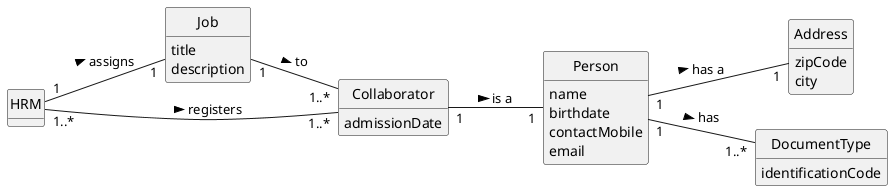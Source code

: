 @startuml
skinparam monochrome true
skinparam packageStyle rectangle
skinparam shadowing false

left to right direction

skinparam classAttributeIconSize 0

hide circle
hide methods


class HRM {
}

class Job {
    title
    description
}

class Collaborator {
    admissionDate
}

class Person {
    name
    birthdate
    contactMobile
    email
}

class Address{
    zipCode
    city
}

class DocumentType{
  identificationCode
}

' Relationships
Person "1" -- "1" Address: has a >
Collaborator "1" -- "1" Person: is a >
Person  "1" -- "1..*"  DocumentType : has >
HRM "1..*" -- "1..*" Collaborator : registers >
HRM "1" -- "1" Job : assigns >
Job "1" -- "1..*" Collaborator : to >

@enduml
